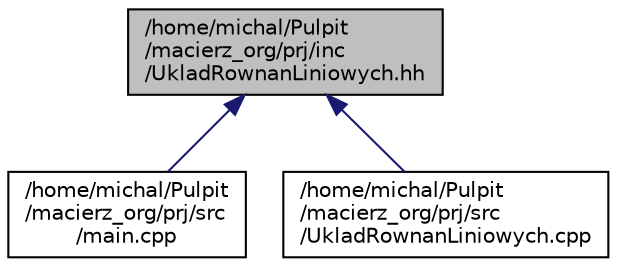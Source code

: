 digraph "/home/michal/Pulpit/macierz_org/prj/inc/UkladRownanLiniowych.hh"
{
  edge [fontname="Helvetica",fontsize="10",labelfontname="Helvetica",labelfontsize="10"];
  node [fontname="Helvetica",fontsize="10",shape=record];
  Node1 [label="/home/michal/Pulpit\l/macierz_org/prj/inc\l/UkladRownanLiniowych.hh",height=0.2,width=0.4,color="black", fillcolor="grey75", style="filled" fontcolor="black"];
  Node1 -> Node2 [dir="back",color="midnightblue",fontsize="10",style="solid",fontname="Helvetica"];
  Node2 [label="/home/michal/Pulpit\l/macierz_org/prj/src\l/main.cpp",height=0.2,width=0.4,color="black", fillcolor="white", style="filled",URL="$main_8cpp.html"];
  Node1 -> Node3 [dir="back",color="midnightblue",fontsize="10",style="solid",fontname="Helvetica"];
  Node3 [label="/home/michal/Pulpit\l/macierz_org/prj/src\l/UkladRownanLiniowych.cpp",height=0.2,width=0.4,color="black", fillcolor="white", style="filled",URL="$_uklad_rownan_liniowych_8cpp.html"];
}
